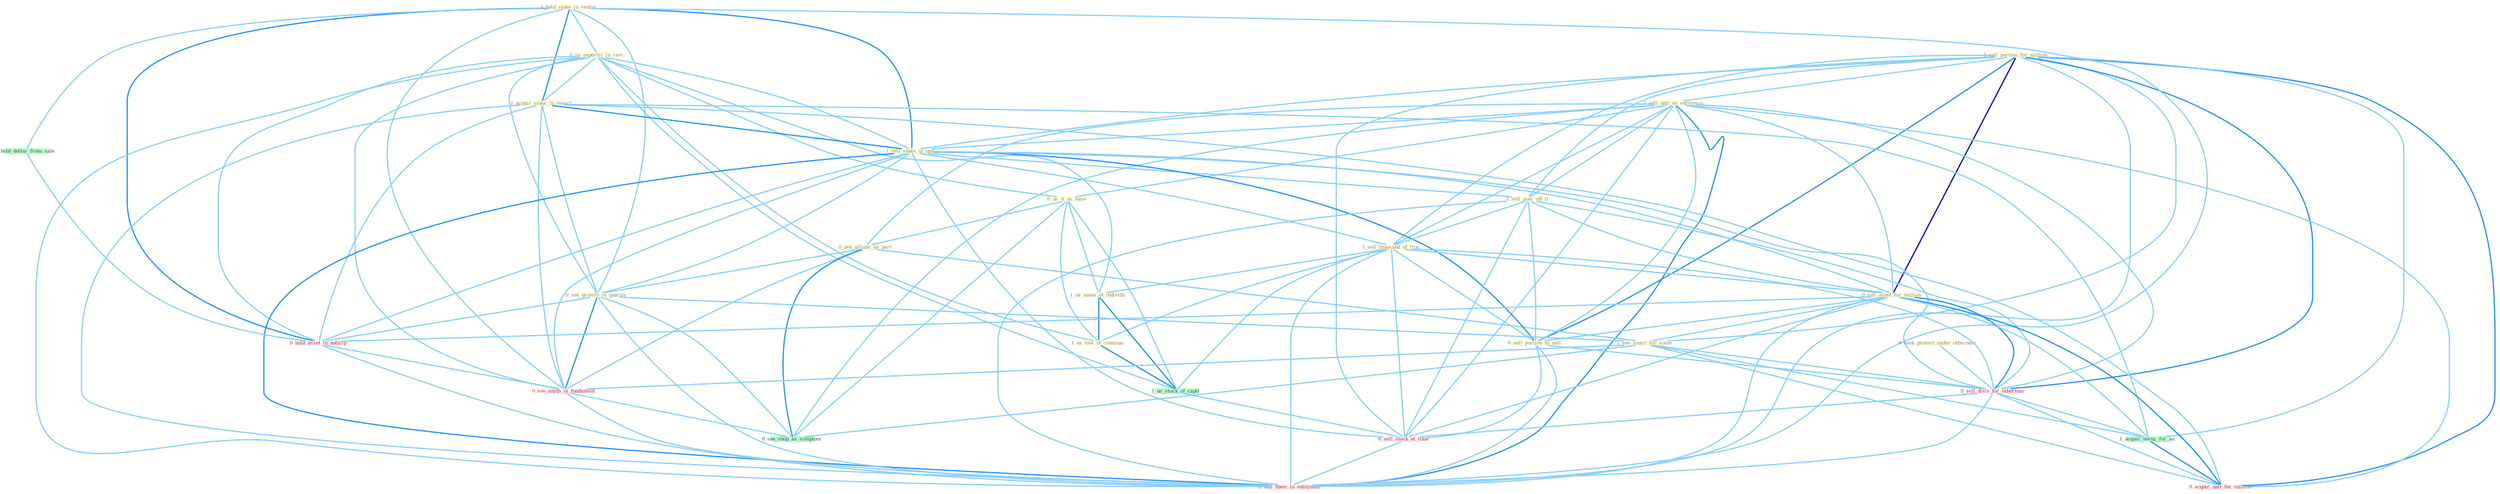 Graph G{ 
    node
    [shape=polygon,style=filled,width=.5,height=.06,color="#BDFCC9",fixedsize=true,fontsize=4,
    fontcolor="#2f4f4f"];
    {node
    [color="#ffffe0", fontcolor="#8b7d6b"] "0_sell_portion_for_million " "1_hold_stake_in_ventur " "1_sell_unit_as_entitynam " "0_us_expertis_in_rest " "0_us_it_as_base " "0_see_allianc_as_part " "1_acquir_stake_in_resort " "1_sell_stake_in_unit " "0_seek_protect_under_othernum " "1_sell_piec_off_it " "1_sell_thousand_of_tire " "0_see_growth_in_quarter " "1_us_name_of_individu " "1_us_tool_of_commun " "0_sell_asset_for_million " "0_sell_portion_to_unit " "1_see_sourc_for_some "}
{node [color="#fff0f5", fontcolor="#b22222"] "0_sell_divis_for_othernum " "0_hold_asset_in_anticip " "0_sell_stock_at_time " "0_see_anyth_in_fundament " "0_acquir_unit_for_million " "0_sell_them_in_entitynam "}
edge [color="#B0E2FF"];

	"0_sell_portion_for_million " -- "1_sell_unit_as_entitynam " [w="1", color="#87cefa" ];
	"0_sell_portion_for_million " -- "1_sell_stake_in_unit " [w="1", color="#87cefa" ];
	"0_sell_portion_for_million " -- "1_sell_piec_off_it " [w="1", color="#87cefa" ];
	"0_sell_portion_for_million " -- "1_sell_thousand_of_tire " [w="1", color="#87cefa" ];
	"0_sell_portion_for_million " -- "0_sell_asset_for_million " [w="3", color="#0000cd" , len=0.6];
	"0_sell_portion_for_million " -- "0_sell_portion_to_unit " [w="2", color="#1e90ff" , len=0.8];
	"0_sell_portion_for_million " -- "1_see_sourc_for_some " [w="1", color="#87cefa" ];
	"0_sell_portion_for_million " -- "0_sell_divis_for_othernum " [w="2", color="#1e90ff" , len=0.8];
	"0_sell_portion_for_million " -- "1_acquir_secur_for_an " [w="1", color="#87cefa" ];
	"0_sell_portion_for_million " -- "0_sell_stock_at_time " [w="1", color="#87cefa" ];
	"0_sell_portion_for_million " -- "0_acquir_unit_for_million " [w="2", color="#1e90ff" , len=0.8];
	"0_sell_portion_for_million " -- "0_sell_them_in_entitynam " [w="1", color="#87cefa" ];
	"1_hold_stake_in_ventur " -- "0_us_expertis_in_rest " [w="1", color="#87cefa" ];
	"1_hold_stake_in_ventur " -- "1_acquir_stake_in_resort " [w="2", color="#1e90ff" , len=0.8];
	"1_hold_stake_in_ventur " -- "1_sell_stake_in_unit " [w="2", color="#1e90ff" , len=0.8];
	"1_hold_stake_in_ventur " -- "0_see_growth_in_quarter " [w="1", color="#87cefa" ];
	"1_hold_stake_in_ventur " -- "1_hold_dollar_from_sale " [w="1", color="#87cefa" ];
	"1_hold_stake_in_ventur " -- "0_hold_asset_in_anticip " [w="2", color="#1e90ff" , len=0.8];
	"1_hold_stake_in_ventur " -- "0_see_anyth_in_fundament " [w="1", color="#87cefa" ];
	"1_hold_stake_in_ventur " -- "0_sell_them_in_entitynam " [w="1", color="#87cefa" ];
	"1_sell_unit_as_entitynam " -- "0_us_it_as_base " [w="1", color="#87cefa" ];
	"1_sell_unit_as_entitynam " -- "0_see_allianc_as_part " [w="1", color="#87cefa" ];
	"1_sell_unit_as_entitynam " -- "1_sell_stake_in_unit " [w="1", color="#87cefa" ];
	"1_sell_unit_as_entitynam " -- "1_sell_piec_off_it " [w="1", color="#87cefa" ];
	"1_sell_unit_as_entitynam " -- "1_sell_thousand_of_tire " [w="1", color="#87cefa" ];
	"1_sell_unit_as_entitynam " -- "0_sell_asset_for_million " [w="1", color="#87cefa" ];
	"1_sell_unit_as_entitynam " -- "0_sell_portion_to_unit " [w="1", color="#87cefa" ];
	"1_sell_unit_as_entitynam " -- "0_sell_divis_for_othernum " [w="1", color="#87cefa" ];
	"1_sell_unit_as_entitynam " -- "0_sell_stock_at_time " [w="1", color="#87cefa" ];
	"1_sell_unit_as_entitynam " -- "0_acquir_unit_for_million " [w="1", color="#87cefa" ];
	"1_sell_unit_as_entitynam " -- "0_see_shop_as_symptom " [w="1", color="#87cefa" ];
	"1_sell_unit_as_entitynam " -- "0_sell_them_in_entitynam " [w="2", color="#1e90ff" , len=0.8];
	"0_us_expertis_in_rest " -- "0_us_it_as_base " [w="1", color="#87cefa" ];
	"0_us_expertis_in_rest " -- "1_acquir_stake_in_resort " [w="1", color="#87cefa" ];
	"0_us_expertis_in_rest " -- "1_sell_stake_in_unit " [w="1", color="#87cefa" ];
	"0_us_expertis_in_rest " -- "0_see_growth_in_quarter " [w="1", color="#87cefa" ];
	"0_us_expertis_in_rest " -- "1_us_name_of_individu " [w="1", color="#87cefa" ];
	"0_us_expertis_in_rest " -- "1_us_tool_of_commun " [w="1", color="#87cefa" ];
	"0_us_expertis_in_rest " -- "1_us_stock_of_capit " [w="1", color="#87cefa" ];
	"0_us_expertis_in_rest " -- "0_hold_asset_in_anticip " [w="1", color="#87cefa" ];
	"0_us_expertis_in_rest " -- "0_see_anyth_in_fundament " [w="1", color="#87cefa" ];
	"0_us_expertis_in_rest " -- "0_sell_them_in_entitynam " [w="1", color="#87cefa" ];
	"0_us_it_as_base " -- "0_see_allianc_as_part " [w="1", color="#87cefa" ];
	"0_us_it_as_base " -- "1_us_name_of_individu " [w="1", color="#87cefa" ];
	"0_us_it_as_base " -- "1_us_tool_of_commun " [w="1", color="#87cefa" ];
	"0_us_it_as_base " -- "1_us_stock_of_capit " [w="1", color="#87cefa" ];
	"0_us_it_as_base " -- "0_see_shop_as_symptom " [w="1", color="#87cefa" ];
	"0_see_allianc_as_part " -- "0_see_growth_in_quarter " [w="1", color="#87cefa" ];
	"0_see_allianc_as_part " -- "1_see_sourc_for_some " [w="1", color="#87cefa" ];
	"0_see_allianc_as_part " -- "0_see_anyth_in_fundament " [w="1", color="#87cefa" ];
	"0_see_allianc_as_part " -- "0_see_shop_as_symptom " [w="2", color="#1e90ff" , len=0.8];
	"1_acquir_stake_in_resort " -- "1_sell_stake_in_unit " [w="2", color="#1e90ff" , len=0.8];
	"1_acquir_stake_in_resort " -- "0_see_growth_in_quarter " [w="1", color="#87cefa" ];
	"1_acquir_stake_in_resort " -- "1_acquir_secur_for_an " [w="1", color="#87cefa" ];
	"1_acquir_stake_in_resort " -- "0_hold_asset_in_anticip " [w="1", color="#87cefa" ];
	"1_acquir_stake_in_resort " -- "0_see_anyth_in_fundament " [w="1", color="#87cefa" ];
	"1_acquir_stake_in_resort " -- "0_acquir_unit_for_million " [w="1", color="#87cefa" ];
	"1_acquir_stake_in_resort " -- "0_sell_them_in_entitynam " [w="1", color="#87cefa" ];
	"1_sell_stake_in_unit " -- "1_sell_piec_off_it " [w="1", color="#87cefa" ];
	"1_sell_stake_in_unit " -- "1_sell_thousand_of_tire " [w="1", color="#87cefa" ];
	"1_sell_stake_in_unit " -- "0_see_growth_in_quarter " [w="1", color="#87cefa" ];
	"1_sell_stake_in_unit " -- "0_sell_asset_for_million " [w="1", color="#87cefa" ];
	"1_sell_stake_in_unit " -- "0_sell_portion_to_unit " [w="2", color="#1e90ff" , len=0.8];
	"1_sell_stake_in_unit " -- "0_sell_divis_for_othernum " [w="1", color="#87cefa" ];
	"1_sell_stake_in_unit " -- "0_hold_asset_in_anticip " [w="1", color="#87cefa" ];
	"1_sell_stake_in_unit " -- "0_sell_stock_at_time " [w="1", color="#87cefa" ];
	"1_sell_stake_in_unit " -- "0_see_anyth_in_fundament " [w="1", color="#87cefa" ];
	"1_sell_stake_in_unit " -- "0_sell_them_in_entitynam " [w="2", color="#1e90ff" , len=0.8];
	"0_seek_protect_under_othernum " -- "0_sell_divis_for_othernum " [w="1", color="#87cefa" ];
	"1_sell_piec_off_it " -- "1_sell_thousand_of_tire " [w="1", color="#87cefa" ];
	"1_sell_piec_off_it " -- "0_sell_asset_for_million " [w="1", color="#87cefa" ];
	"1_sell_piec_off_it " -- "0_sell_portion_to_unit " [w="1", color="#87cefa" ];
	"1_sell_piec_off_it " -- "0_sell_divis_for_othernum " [w="1", color="#87cefa" ];
	"1_sell_piec_off_it " -- "0_sell_stock_at_time " [w="1", color="#87cefa" ];
	"1_sell_piec_off_it " -- "0_sell_them_in_entitynam " [w="1", color="#87cefa" ];
	"1_sell_thousand_of_tire " -- "1_us_name_of_individu " [w="1", color="#87cefa" ];
	"1_sell_thousand_of_tire " -- "1_us_tool_of_commun " [w="1", color="#87cefa" ];
	"1_sell_thousand_of_tire " -- "0_sell_asset_for_million " [w="1", color="#87cefa" ];
	"1_sell_thousand_of_tire " -- "0_sell_portion_to_unit " [w="1", color="#87cefa" ];
	"1_sell_thousand_of_tire " -- "0_sell_divis_for_othernum " [w="1", color="#87cefa" ];
	"1_sell_thousand_of_tire " -- "1_us_stock_of_capit " [w="1", color="#87cefa" ];
	"1_sell_thousand_of_tire " -- "0_sell_stock_at_time " [w="1", color="#87cefa" ];
	"1_sell_thousand_of_tire " -- "0_sell_them_in_entitynam " [w="1", color="#87cefa" ];
	"0_see_growth_in_quarter " -- "1_see_sourc_for_some " [w="1", color="#87cefa" ];
	"0_see_growth_in_quarter " -- "0_hold_asset_in_anticip " [w="1", color="#87cefa" ];
	"0_see_growth_in_quarter " -- "0_see_anyth_in_fundament " [w="2", color="#1e90ff" , len=0.8];
	"0_see_growth_in_quarter " -- "0_see_shop_as_symptom " [w="1", color="#87cefa" ];
	"0_see_growth_in_quarter " -- "0_sell_them_in_entitynam " [w="1", color="#87cefa" ];
	"1_us_name_of_individu " -- "1_us_tool_of_commun " [w="2", color="#1e90ff" , len=0.8];
	"1_us_name_of_individu " -- "1_us_stock_of_capit " [w="2", color="#1e90ff" , len=0.8];
	"1_us_tool_of_commun " -- "1_us_stock_of_capit " [w="2", color="#1e90ff" , len=0.8];
	"0_sell_asset_for_million " -- "0_sell_portion_to_unit " [w="1", color="#87cefa" ];
	"0_sell_asset_for_million " -- "1_see_sourc_for_some " [w="1", color="#87cefa" ];
	"0_sell_asset_for_million " -- "0_sell_divis_for_othernum " [w="2", color="#1e90ff" , len=0.8];
	"0_sell_asset_for_million " -- "1_acquir_secur_for_an " [w="1", color="#87cefa" ];
	"0_sell_asset_for_million " -- "0_hold_asset_in_anticip " [w="1", color="#87cefa" ];
	"0_sell_asset_for_million " -- "0_sell_stock_at_time " [w="1", color="#87cefa" ];
	"0_sell_asset_for_million " -- "0_acquir_unit_for_million " [w="2", color="#1e90ff" , len=0.8];
	"0_sell_asset_for_million " -- "0_sell_them_in_entitynam " [w="1", color="#87cefa" ];
	"0_sell_portion_to_unit " -- "0_sell_divis_for_othernum " [w="1", color="#87cefa" ];
	"0_sell_portion_to_unit " -- "0_sell_stock_at_time " [w="1", color="#87cefa" ];
	"0_sell_portion_to_unit " -- "0_sell_them_in_entitynam " [w="1", color="#87cefa" ];
	"1_see_sourc_for_some " -- "0_sell_divis_for_othernum " [w="1", color="#87cefa" ];
	"1_see_sourc_for_some " -- "1_acquir_secur_for_an " [w="1", color="#87cefa" ];
	"1_see_sourc_for_some " -- "0_see_anyth_in_fundament " [w="1", color="#87cefa" ];
	"1_see_sourc_for_some " -- "0_acquir_unit_for_million " [w="1", color="#87cefa" ];
	"1_see_sourc_for_some " -- "0_see_shop_as_symptom " [w="1", color="#87cefa" ];
	"0_sell_divis_for_othernum " -- "1_acquir_secur_for_an " [w="1", color="#87cefa" ];
	"0_sell_divis_for_othernum " -- "0_sell_stock_at_time " [w="1", color="#87cefa" ];
	"0_sell_divis_for_othernum " -- "0_acquir_unit_for_million " [w="1", color="#87cefa" ];
	"0_sell_divis_for_othernum " -- "0_sell_them_in_entitynam " [w="1", color="#87cefa" ];
	"1_acquir_secur_for_an " -- "0_acquir_unit_for_million " [w="2", color="#1e90ff" , len=0.8];
	"1_us_stock_of_capit " -- "0_sell_stock_at_time " [w="1", color="#87cefa" ];
	"1_hold_dollar_from_sale " -- "0_hold_asset_in_anticip " [w="1", color="#87cefa" ];
	"0_hold_asset_in_anticip " -- "0_see_anyth_in_fundament " [w="1", color="#87cefa" ];
	"0_hold_asset_in_anticip " -- "0_sell_them_in_entitynam " [w="1", color="#87cefa" ];
	"0_sell_stock_at_time " -- "0_sell_them_in_entitynam " [w="1", color="#87cefa" ];
	"0_see_anyth_in_fundament " -- "0_see_shop_as_symptom " [w="1", color="#87cefa" ];
	"0_see_anyth_in_fundament " -- "0_sell_them_in_entitynam " [w="1", color="#87cefa" ];
}